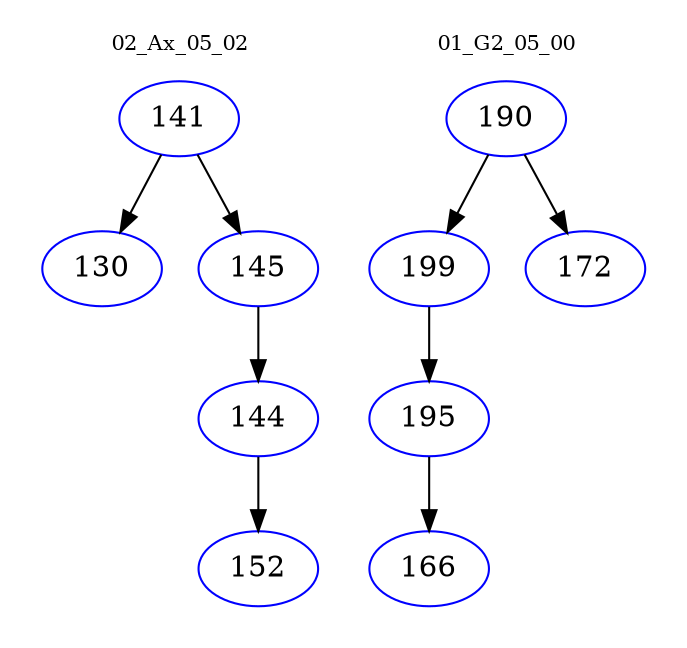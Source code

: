 digraph{
subgraph cluster_0 {
color = white
label = "02_Ax_05_02";
fontsize=10;
T0_141 [label="141", color="blue"]
T0_141 -> T0_130 [color="black"]
T0_130 [label="130", color="blue"]
T0_141 -> T0_145 [color="black"]
T0_145 [label="145", color="blue"]
T0_145 -> T0_144 [color="black"]
T0_144 [label="144", color="blue"]
T0_144 -> T0_152 [color="black"]
T0_152 [label="152", color="blue"]
}
subgraph cluster_1 {
color = white
label = "01_G2_05_00";
fontsize=10;
T1_190 [label="190", color="blue"]
T1_190 -> T1_199 [color="black"]
T1_199 [label="199", color="blue"]
T1_199 -> T1_195 [color="black"]
T1_195 [label="195", color="blue"]
T1_195 -> T1_166 [color="black"]
T1_166 [label="166", color="blue"]
T1_190 -> T1_172 [color="black"]
T1_172 [label="172", color="blue"]
}
}
